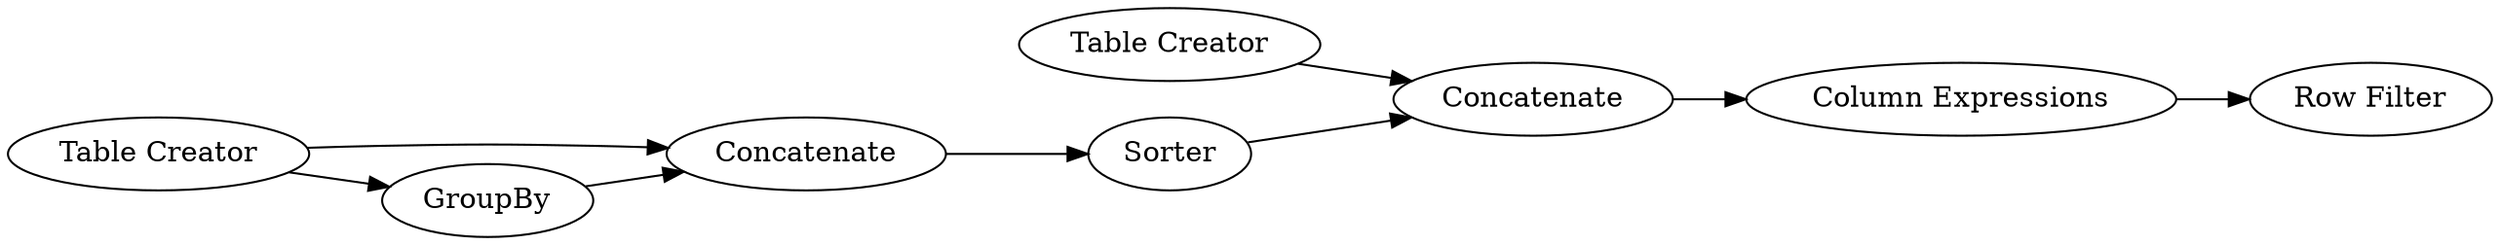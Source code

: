 digraph {
	153 -> 154
	154 -> 152
	76 -> 81
	152 -> 155
	76 -> 80
	81 -> 151
	151 -> 154
	80 -> 81
	155 [label="Row Filter"]
	153 [label="Table Creator"]
	76 [label="Table Creator"]
	154 [label=Concatenate]
	152 [label="Column Expressions"]
	80 [label=GroupBy]
	81 [label=Concatenate]
	151 [label=Sorter]
	rankdir=LR
}
